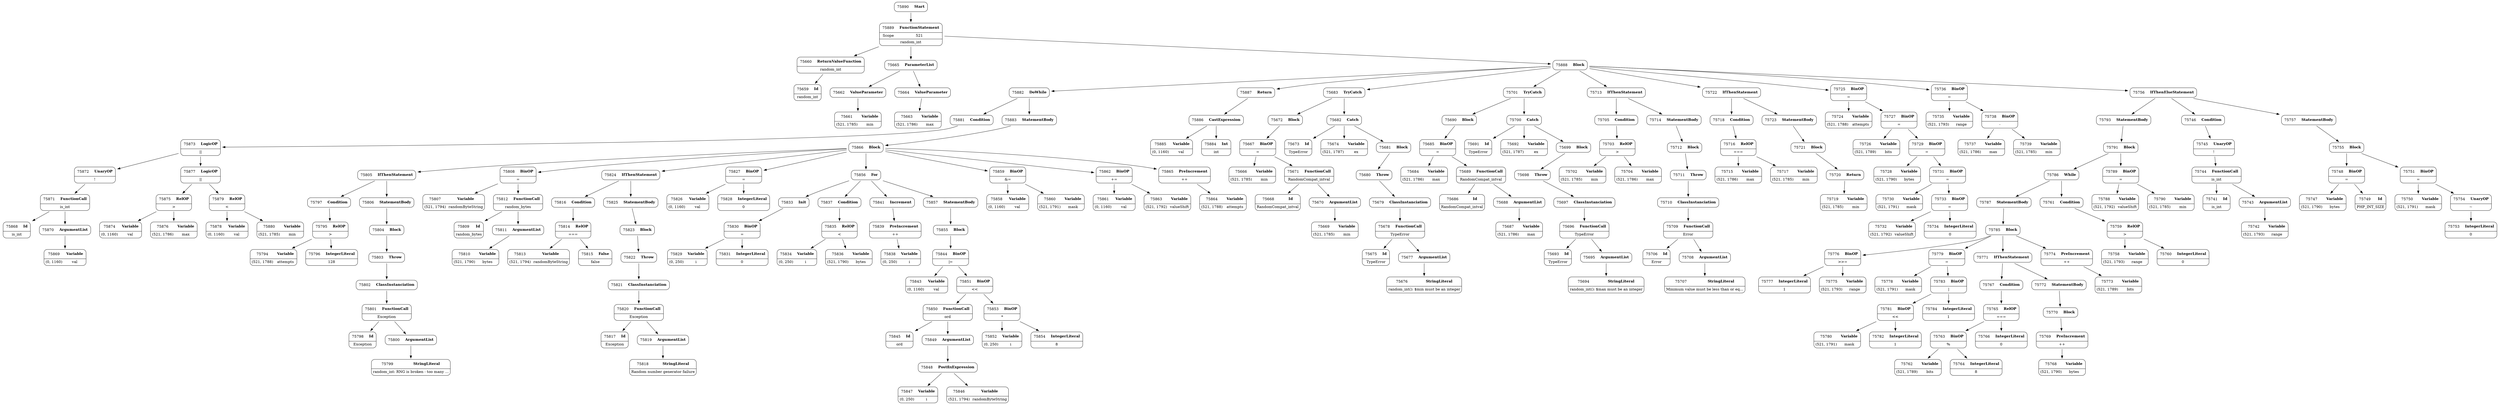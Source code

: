 digraph ast {
node [shape=none];
75777 [label=<<TABLE border='1' cellspacing='0' cellpadding='10' style='rounded' ><TR><TD border='0'>75777</TD><TD border='0'><B>IntegerLiteral</B></TD></TR><HR/><TR><TD border='0' cellpadding='5' colspan='2'>1</TD></TR></TABLE>>];
75776 [label=<<TABLE border='1' cellspacing='0' cellpadding='10' style='rounded' ><TR><TD border='0'>75776</TD><TD border='0'><B>BinOP</B></TD></TR><HR/><TR><TD border='0' cellpadding='5' colspan='2'>&gt;&gt;=</TD></TR></TABLE>>];
75776 -> 75775 [weight=2];
75776 -> 75777 [weight=2];
75779 [label=<<TABLE border='1' cellspacing='0' cellpadding='10' style='rounded' ><TR><TD border='0'>75779</TD><TD border='0'><B>BinOP</B></TD></TR><HR/><TR><TD border='0' cellpadding='5' colspan='2'>=</TD></TR></TABLE>>];
75779 -> 75778 [weight=2];
75779 -> 75783 [weight=2];
75778 [label=<<TABLE border='1' cellspacing='0' cellpadding='10' style='rounded' ><TR><TD border='0'>75778</TD><TD border='0'><B>Variable</B></TD></TR><HR/><TR><TD border='0' cellpadding='5'>(521, 1791)</TD><TD border='0' cellpadding='5'>mask</TD></TR></TABLE>>];
75781 [label=<<TABLE border='1' cellspacing='0' cellpadding='10' style='rounded' ><TR><TD border='0'>75781</TD><TD border='0'><B>BinOP</B></TD></TR><HR/><TR><TD border='0' cellpadding='5' colspan='2'>&lt;&lt;</TD></TR></TABLE>>];
75781 -> 75780 [weight=2];
75781 -> 75782 [weight=2];
75780 [label=<<TABLE border='1' cellspacing='0' cellpadding='10' style='rounded' ><TR><TD border='0'>75780</TD><TD border='0'><B>Variable</B></TD></TR><HR/><TR><TD border='0' cellpadding='5'>(521, 1791)</TD><TD border='0' cellpadding='5'>mask</TD></TR></TABLE>>];
75783 [label=<<TABLE border='1' cellspacing='0' cellpadding='10' style='rounded' ><TR><TD border='0'>75783</TD><TD border='0'><B>BinOP</B></TD></TR><HR/><TR><TD border='0' cellpadding='5' colspan='2'>|</TD></TR></TABLE>>];
75783 -> 75781 [weight=2];
75783 -> 75784 [weight=2];
75782 [label=<<TABLE border='1' cellspacing='0' cellpadding='10' style='rounded' ><TR><TD border='0'>75782</TD><TD border='0'><B>IntegerLiteral</B></TD></TR><HR/><TR><TD border='0' cellpadding='5' colspan='2'>1</TD></TR></TABLE>>];
75785 [label=<<TABLE border='1' cellspacing='0' cellpadding='10' style='rounded' ><TR><TD border='0'>75785</TD><TD border='0'><B>Block</B></TD></TR></TABLE>>];
75785 -> 75771 [weight=2];
75785 -> 75774 [weight=2];
75785 -> 75776 [weight=2];
75785 -> 75779 [weight=2];
75784 [label=<<TABLE border='1' cellspacing='0' cellpadding='10' style='rounded' ><TR><TD border='0'>75784</TD><TD border='0'><B>IntegerLiteral</B></TD></TR><HR/><TR><TD border='0' cellpadding='5' colspan='2'>1</TD></TR></TABLE>>];
75787 [label=<<TABLE border='1' cellspacing='0' cellpadding='10' style='rounded' ><TR><TD border='0'>75787</TD><TD border='0'><B>StatementBody</B></TD></TR></TABLE>>];
75787 -> 75785 [weight=2];
75786 [label=<<TABLE border='1' cellspacing='0' cellpadding='10' style='rounded' ><TR><TD border='0'>75786</TD><TD border='0'><B>While</B></TD></TR></TABLE>>];
75786 -> 75761 [weight=2];
75786 -> 75787 [weight=2];
75789 [label=<<TABLE border='1' cellspacing='0' cellpadding='10' style='rounded' ><TR><TD border='0'>75789</TD><TD border='0'><B>BinOP</B></TD></TR><HR/><TR><TD border='0' cellpadding='5' colspan='2'>=</TD></TR></TABLE>>];
75789 -> 75788 [weight=2];
75789 -> 75790 [weight=2];
75788 [label=<<TABLE border='1' cellspacing='0' cellpadding='10' style='rounded' ><TR><TD border='0'>75788</TD><TD border='0'><B>Variable</B></TD></TR><HR/><TR><TD border='0' cellpadding='5'>(521, 1792)</TD><TD border='0' cellpadding='5'>valueShift</TD></TR></TABLE>>];
75791 [label=<<TABLE border='1' cellspacing='0' cellpadding='10' style='rounded' ><TR><TD border='0'>75791</TD><TD border='0'><B>Block</B></TD></TR></TABLE>>];
75791 -> 75786 [weight=2];
75791 -> 75789 [weight=2];
75790 [label=<<TABLE border='1' cellspacing='0' cellpadding='10' style='rounded' ><TR><TD border='0'>75790</TD><TD border='0'><B>Variable</B></TD></TR><HR/><TR><TD border='0' cellpadding='5'>(521, 1785)</TD><TD border='0' cellpadding='5'>min</TD></TR></TABLE>>];
75793 [label=<<TABLE border='1' cellspacing='0' cellpadding='10' style='rounded' ><TR><TD border='0'>75793</TD><TD border='0'><B>StatementBody</B></TD></TR></TABLE>>];
75793 -> 75791 [weight=2];
75795 [label=<<TABLE border='1' cellspacing='0' cellpadding='10' style='rounded' ><TR><TD border='0'>75795</TD><TD border='0'><B>RelOP</B></TD></TR><HR/><TR><TD border='0' cellpadding='5' colspan='2'>&gt;</TD></TR></TABLE>>];
75795 -> 75794 [weight=2];
75795 -> 75796 [weight=2];
75794 [label=<<TABLE border='1' cellspacing='0' cellpadding='10' style='rounded' ><TR><TD border='0'>75794</TD><TD border='0'><B>Variable</B></TD></TR><HR/><TR><TD border='0' cellpadding='5'>(521, 1788)</TD><TD border='0' cellpadding='5'>attempts</TD></TR></TABLE>>];
75797 [label=<<TABLE border='1' cellspacing='0' cellpadding='10' style='rounded' ><TR><TD border='0'>75797</TD><TD border='0'><B>Condition</B></TD></TR></TABLE>>];
75797 -> 75795 [weight=2];
75796 [label=<<TABLE border='1' cellspacing='0' cellpadding='10' style='rounded' ><TR><TD border='0'>75796</TD><TD border='0'><B>IntegerLiteral</B></TD></TR><HR/><TR><TD border='0' cellpadding='5' colspan='2'>128</TD></TR></TABLE>>];
75799 [label=<<TABLE border='1' cellspacing='0' cellpadding='10' style='rounded' ><TR><TD border='0'>75799</TD><TD border='0'><B>StringLiteral</B></TD></TR><HR/><TR><TD border='0' cellpadding='5' colspan='2'>random_int: RNG is broken - too many ...</TD></TR></TABLE>>];
75798 [label=<<TABLE border='1' cellspacing='0' cellpadding='10' style='rounded' ><TR><TD border='0'>75798</TD><TD border='0'><B>Id</B></TD></TR><HR/><TR><TD border='0' cellpadding='5' colspan='2'>Exception</TD></TR></TABLE>>];
75801 [label=<<TABLE border='1' cellspacing='0' cellpadding='10' style='rounded' ><TR><TD border='0'>75801</TD><TD border='0'><B>FunctionCall</B></TD></TR><HR/><TR><TD border='0' cellpadding='5' colspan='2'>Exception</TD></TR></TABLE>>];
75801 -> 75798 [weight=2];
75801 -> 75800 [weight=2];
75800 [label=<<TABLE border='1' cellspacing='0' cellpadding='10' style='rounded' ><TR><TD border='0'>75800</TD><TD border='0'><B>ArgumentList</B></TD></TR></TABLE>>];
75800 -> 75799 [weight=2];
75803 [label=<<TABLE border='1' cellspacing='0' cellpadding='10' style='rounded' ><TR><TD border='0'>75803</TD><TD border='0'><B>Throw</B></TD></TR></TABLE>>];
75803 -> 75802 [weight=2];
75802 [label=<<TABLE border='1' cellspacing='0' cellpadding='10' style='rounded' ><TR><TD border='0'>75802</TD><TD border='0'><B>ClassInstanciation</B></TD></TR></TABLE>>];
75802 -> 75801 [weight=2];
75805 [label=<<TABLE border='1' cellspacing='0' cellpadding='10' style='rounded' ><TR><TD border='0'>75805</TD><TD border='0'><B>IfThenStatement</B></TD></TR></TABLE>>];
75805 -> 75797 [weight=2];
75805 -> 75806 [weight=2];
75804 [label=<<TABLE border='1' cellspacing='0' cellpadding='10' style='rounded' ><TR><TD border='0'>75804</TD><TD border='0'><B>Block</B></TD></TR></TABLE>>];
75804 -> 75803 [weight=2];
75807 [label=<<TABLE border='1' cellspacing='0' cellpadding='10' style='rounded' ><TR><TD border='0'>75807</TD><TD border='0'><B>Variable</B></TD></TR><HR/><TR><TD border='0' cellpadding='5'>(521, 1794)</TD><TD border='0' cellpadding='5'>randomByteString</TD></TR></TABLE>>];
75806 [label=<<TABLE border='1' cellspacing='0' cellpadding='10' style='rounded' ><TR><TD border='0'>75806</TD><TD border='0'><B>StatementBody</B></TD></TR></TABLE>>];
75806 -> 75804 [weight=2];
75809 [label=<<TABLE border='1' cellspacing='0' cellpadding='10' style='rounded' ><TR><TD border='0'>75809</TD><TD border='0'><B>Id</B></TD></TR><HR/><TR><TD border='0' cellpadding='5' colspan='2'>random_bytes</TD></TR></TABLE>>];
75808 [label=<<TABLE border='1' cellspacing='0' cellpadding='10' style='rounded' ><TR><TD border='0'>75808</TD><TD border='0'><B>BinOP</B></TD></TR><HR/><TR><TD border='0' cellpadding='5' colspan='2'>=</TD></TR></TABLE>>];
75808 -> 75807 [weight=2];
75808 -> 75812 [weight=2];
75811 [label=<<TABLE border='1' cellspacing='0' cellpadding='10' style='rounded' ><TR><TD border='0'>75811</TD><TD border='0'><B>ArgumentList</B></TD></TR></TABLE>>];
75811 -> 75810 [weight=2];
75810 [label=<<TABLE border='1' cellspacing='0' cellpadding='10' style='rounded' ><TR><TD border='0'>75810</TD><TD border='0'><B>Variable</B></TD></TR><HR/><TR><TD border='0' cellpadding='5'>(521, 1790)</TD><TD border='0' cellpadding='5'>bytes</TD></TR></TABLE>>];
75813 [label=<<TABLE border='1' cellspacing='0' cellpadding='10' style='rounded' ><TR><TD border='0'>75813</TD><TD border='0'><B>Variable</B></TD></TR><HR/><TR><TD border='0' cellpadding='5'>(521, 1794)</TD><TD border='0' cellpadding='5'>randomByteString</TD></TR></TABLE>>];
75812 [label=<<TABLE border='1' cellspacing='0' cellpadding='10' style='rounded' ><TR><TD border='0'>75812</TD><TD border='0'><B>FunctionCall</B></TD></TR><HR/><TR><TD border='0' cellpadding='5' colspan='2'>random_bytes</TD></TR></TABLE>>];
75812 -> 75809 [weight=2];
75812 -> 75811 [weight=2];
75815 [label=<<TABLE border='1' cellspacing='0' cellpadding='10' style='rounded' ><TR><TD border='0'>75815</TD><TD border='0'><B>False</B></TD></TR><HR/><TR><TD border='0' cellpadding='5' colspan='2'>false</TD></TR></TABLE>>];
75814 [label=<<TABLE border='1' cellspacing='0' cellpadding='10' style='rounded' ><TR><TD border='0'>75814</TD><TD border='0'><B>RelOP</B></TD></TR><HR/><TR><TD border='0' cellpadding='5' colspan='2'>===</TD></TR></TABLE>>];
75814 -> 75813 [weight=2];
75814 -> 75815 [weight=2];
75817 [label=<<TABLE border='1' cellspacing='0' cellpadding='10' style='rounded' ><TR><TD border='0'>75817</TD><TD border='0'><B>Id</B></TD></TR><HR/><TR><TD border='0' cellpadding='5' colspan='2'>Exception</TD></TR></TABLE>>];
75816 [label=<<TABLE border='1' cellspacing='0' cellpadding='10' style='rounded' ><TR><TD border='0'>75816</TD><TD border='0'><B>Condition</B></TD></TR></TABLE>>];
75816 -> 75814 [weight=2];
75819 [label=<<TABLE border='1' cellspacing='0' cellpadding='10' style='rounded' ><TR><TD border='0'>75819</TD><TD border='0'><B>ArgumentList</B></TD></TR></TABLE>>];
75819 -> 75818 [weight=2];
75818 [label=<<TABLE border='1' cellspacing='0' cellpadding='10' style='rounded' ><TR><TD border='0'>75818</TD><TD border='0'><B>StringLiteral</B></TD></TR><HR/><TR><TD border='0' cellpadding='5' colspan='2'>Random number generator failure</TD></TR></TABLE>>];
75821 [label=<<TABLE border='1' cellspacing='0' cellpadding='10' style='rounded' ><TR><TD border='0'>75821</TD><TD border='0'><B>ClassInstanciation</B></TD></TR></TABLE>>];
75821 -> 75820 [weight=2];
75820 [label=<<TABLE border='1' cellspacing='0' cellpadding='10' style='rounded' ><TR><TD border='0'>75820</TD><TD border='0'><B>FunctionCall</B></TD></TR><HR/><TR><TD border='0' cellpadding='5' colspan='2'>Exception</TD></TR></TABLE>>];
75820 -> 75817 [weight=2];
75820 -> 75819 [weight=2];
75823 [label=<<TABLE border='1' cellspacing='0' cellpadding='10' style='rounded' ><TR><TD border='0'>75823</TD><TD border='0'><B>Block</B></TD></TR></TABLE>>];
75823 -> 75822 [weight=2];
75822 [label=<<TABLE border='1' cellspacing='0' cellpadding='10' style='rounded' ><TR><TD border='0'>75822</TD><TD border='0'><B>Throw</B></TD></TR></TABLE>>];
75822 -> 75821 [weight=2];
75825 [label=<<TABLE border='1' cellspacing='0' cellpadding='10' style='rounded' ><TR><TD border='0'>75825</TD><TD border='0'><B>StatementBody</B></TD></TR></TABLE>>];
75825 -> 75823 [weight=2];
75824 [label=<<TABLE border='1' cellspacing='0' cellpadding='10' style='rounded' ><TR><TD border='0'>75824</TD><TD border='0'><B>IfThenStatement</B></TD></TR></TABLE>>];
75824 -> 75816 [weight=2];
75824 -> 75825 [weight=2];
75827 [label=<<TABLE border='1' cellspacing='0' cellpadding='10' style='rounded' ><TR><TD border='0'>75827</TD><TD border='0'><B>BinOP</B></TD></TR><HR/><TR><TD border='0' cellpadding='5' colspan='2'>=</TD></TR></TABLE>>];
75827 -> 75826 [weight=2];
75827 -> 75828 [weight=2];
75826 [label=<<TABLE border='1' cellspacing='0' cellpadding='10' style='rounded' ><TR><TD border='0'>75826</TD><TD border='0'><B>Variable</B></TD></TR><HR/><TR><TD border='0' cellpadding='5'>(0, 1160)</TD><TD border='0' cellpadding='5'>val</TD></TR></TABLE>>];
75829 [label=<<TABLE border='1' cellspacing='0' cellpadding='10' style='rounded' ><TR><TD border='0'>75829</TD><TD border='0'><B>Variable</B></TD></TR><HR/><TR><TD border='0' cellpadding='5'>(0, 250)</TD><TD border='0' cellpadding='5'>i</TD></TR></TABLE>>];
75828 [label=<<TABLE border='1' cellspacing='0' cellpadding='10' style='rounded' ><TR><TD border='0'>75828</TD><TD border='0'><B>IntegerLiteral</B></TD></TR><HR/><TR><TD border='0' cellpadding='5' colspan='2'>0</TD></TR></TABLE>>];
75831 [label=<<TABLE border='1' cellspacing='0' cellpadding='10' style='rounded' ><TR><TD border='0'>75831</TD><TD border='0'><B>IntegerLiteral</B></TD></TR><HR/><TR><TD border='0' cellpadding='5' colspan='2'>0</TD></TR></TABLE>>];
75830 [label=<<TABLE border='1' cellspacing='0' cellpadding='10' style='rounded' ><TR><TD border='0'>75830</TD><TD border='0'><B>BinOP</B></TD></TR><HR/><TR><TD border='0' cellpadding='5' colspan='2'>=</TD></TR></TABLE>>];
75830 -> 75829 [weight=2];
75830 -> 75831 [weight=2];
75833 [label=<<TABLE border='1' cellspacing='0' cellpadding='10' style='rounded' ><TR><TD border='0'>75833</TD><TD border='0'><B>Init</B></TD></TR></TABLE>>];
75833 -> 75830 [weight=2];
75835 [label=<<TABLE border='1' cellspacing='0' cellpadding='10' style='rounded' ><TR><TD border='0'>75835</TD><TD border='0'><B>RelOP</B></TD></TR><HR/><TR><TD border='0' cellpadding='5' colspan='2'>&lt;</TD></TR></TABLE>>];
75835 -> 75834 [weight=2];
75835 -> 75836 [weight=2];
75834 [label=<<TABLE border='1' cellspacing='0' cellpadding='10' style='rounded' ><TR><TD border='0'>75834</TD><TD border='0'><B>Variable</B></TD></TR><HR/><TR><TD border='0' cellpadding='5'>(0, 250)</TD><TD border='0' cellpadding='5'>i</TD></TR></TABLE>>];
75837 [label=<<TABLE border='1' cellspacing='0' cellpadding='10' style='rounded' ><TR><TD border='0'>75837</TD><TD border='0'><B>Condition</B></TD></TR></TABLE>>];
75837 -> 75835 [weight=2];
75836 [label=<<TABLE border='1' cellspacing='0' cellpadding='10' style='rounded' ><TR><TD border='0'>75836</TD><TD border='0'><B>Variable</B></TD></TR><HR/><TR><TD border='0' cellpadding='5'>(521, 1790)</TD><TD border='0' cellpadding='5'>bytes</TD></TR></TABLE>>];
75839 [label=<<TABLE border='1' cellspacing='0' cellpadding='10' style='rounded' ><TR><TD border='0'>75839</TD><TD border='0'><B>PreIncrement</B></TD></TR><HR/><TR><TD border='0' cellpadding='5' colspan='2'>++</TD></TR></TABLE>>];
75839 -> 75838 [weight=2];
75838 [label=<<TABLE border='1' cellspacing='0' cellpadding='10' style='rounded' ><TR><TD border='0'>75838</TD><TD border='0'><B>Variable</B></TD></TR><HR/><TR><TD border='0' cellpadding='5'>(0, 250)</TD><TD border='0' cellpadding='5'>i</TD></TR></TABLE>>];
75841 [label=<<TABLE border='1' cellspacing='0' cellpadding='10' style='rounded' ><TR><TD border='0'>75841</TD><TD border='0'><B>Increment</B></TD></TR></TABLE>>];
75841 -> 75839 [weight=2];
75843 [label=<<TABLE border='1' cellspacing='0' cellpadding='10' style='rounded' ><TR><TD border='0'>75843</TD><TD border='0'><B>Variable</B></TD></TR><HR/><TR><TD border='0' cellpadding='5'>(0, 1160)</TD><TD border='0' cellpadding='5'>val</TD></TR></TABLE>>];
75845 [label=<<TABLE border='1' cellspacing='0' cellpadding='10' style='rounded' ><TR><TD border='0'>75845</TD><TD border='0'><B>Id</B></TD></TR><HR/><TR><TD border='0' cellpadding='5' colspan='2'>ord</TD></TR></TABLE>>];
75844 [label=<<TABLE border='1' cellspacing='0' cellpadding='10' style='rounded' ><TR><TD border='0'>75844</TD><TD border='0'><B>BinOP</B></TD></TR><HR/><TR><TD border='0' cellpadding='5' colspan='2'>|=</TD></TR></TABLE>>];
75844 -> 75843 [weight=2];
75844 -> 75851 [weight=2];
75847 [label=<<TABLE border='1' cellspacing='0' cellpadding='10' style='rounded' ><TR><TD border='0'>75847</TD><TD border='0'><B>Variable</B></TD></TR><HR/><TR><TD border='0' cellpadding='5'>(0, 250)</TD><TD border='0' cellpadding='5'>i</TD></TR></TABLE>>];
75846 [label=<<TABLE border='1' cellspacing='0' cellpadding='10' style='rounded' ><TR><TD border='0'>75846</TD><TD border='0'><B>Variable</B></TD></TR><HR/><TR><TD border='0' cellpadding='5'>(521, 1794)</TD><TD border='0' cellpadding='5'>randomByteString</TD></TR></TABLE>>];
75849 [label=<<TABLE border='1' cellspacing='0' cellpadding='10' style='rounded' ><TR><TD border='0'>75849</TD><TD border='0'><B>ArgumentList</B></TD></TR></TABLE>>];
75849 -> 75848 [weight=2];
75848 [label=<<TABLE border='1' cellspacing='0' cellpadding='10' style='rounded' ><TR><TD border='0'>75848</TD><TD border='0'><B>PostfixExpression</B></TD></TR></TABLE>>];
75848 -> 75846 [weight=2];
75848 -> 75847 [weight=2];
75851 [label=<<TABLE border='1' cellspacing='0' cellpadding='10' style='rounded' ><TR><TD border='0'>75851</TD><TD border='0'><B>BinOP</B></TD></TR><HR/><TR><TD border='0' cellpadding='5' colspan='2'>&lt;&lt;</TD></TR></TABLE>>];
75851 -> 75850 [weight=2];
75851 -> 75853 [weight=2];
75850 [label=<<TABLE border='1' cellspacing='0' cellpadding='10' style='rounded' ><TR><TD border='0'>75850</TD><TD border='0'><B>FunctionCall</B></TD></TR><HR/><TR><TD border='0' cellpadding='5' colspan='2'>ord</TD></TR></TABLE>>];
75850 -> 75845 [weight=2];
75850 -> 75849 [weight=2];
75853 [label=<<TABLE border='1' cellspacing='0' cellpadding='10' style='rounded' ><TR><TD border='0'>75853</TD><TD border='0'><B>BinOP</B></TD></TR><HR/><TR><TD border='0' cellpadding='5' colspan='2'>*</TD></TR></TABLE>>];
75853 -> 75852 [weight=2];
75853 -> 75854 [weight=2];
75852 [label=<<TABLE border='1' cellspacing='0' cellpadding='10' style='rounded' ><TR><TD border='0'>75852</TD><TD border='0'><B>Variable</B></TD></TR><HR/><TR><TD border='0' cellpadding='5'>(0, 250)</TD><TD border='0' cellpadding='5'>i</TD></TR></TABLE>>];
75855 [label=<<TABLE border='1' cellspacing='0' cellpadding='10' style='rounded' ><TR><TD border='0'>75855</TD><TD border='0'><B>Block</B></TD></TR></TABLE>>];
75855 -> 75844 [weight=2];
75854 [label=<<TABLE border='1' cellspacing='0' cellpadding='10' style='rounded' ><TR><TD border='0'>75854</TD><TD border='0'><B>IntegerLiteral</B></TD></TR><HR/><TR><TD border='0' cellpadding='5' colspan='2'>8</TD></TR></TABLE>>];
75857 [label=<<TABLE border='1' cellspacing='0' cellpadding='10' style='rounded' ><TR><TD border='0'>75857</TD><TD border='0'><B>StatementBody</B></TD></TR></TABLE>>];
75857 -> 75855 [weight=2];
75856 [label=<<TABLE border='1' cellspacing='0' cellpadding='10' style='rounded' ><TR><TD border='0'>75856</TD><TD border='0'><B>For</B></TD></TR></TABLE>>];
75856 -> 75833 [weight=2];
75856 -> 75837 [weight=2];
75856 -> 75841 [weight=2];
75856 -> 75857 [weight=2];
75859 [label=<<TABLE border='1' cellspacing='0' cellpadding='10' style='rounded' ><TR><TD border='0'>75859</TD><TD border='0'><B>BinOP</B></TD></TR><HR/><TR><TD border='0' cellpadding='5' colspan='2'>&amp;=</TD></TR></TABLE>>];
75859 -> 75858 [weight=2];
75859 -> 75860 [weight=2];
75858 [label=<<TABLE border='1' cellspacing='0' cellpadding='10' style='rounded' ><TR><TD border='0'>75858</TD><TD border='0'><B>Variable</B></TD></TR><HR/><TR><TD border='0' cellpadding='5'>(0, 1160)</TD><TD border='0' cellpadding='5'>val</TD></TR></TABLE>>];
75861 [label=<<TABLE border='1' cellspacing='0' cellpadding='10' style='rounded' ><TR><TD border='0'>75861</TD><TD border='0'><B>Variable</B></TD></TR><HR/><TR><TD border='0' cellpadding='5'>(0, 1160)</TD><TD border='0' cellpadding='5'>val</TD></TR></TABLE>>];
75860 [label=<<TABLE border='1' cellspacing='0' cellpadding='10' style='rounded' ><TR><TD border='0'>75860</TD><TD border='0'><B>Variable</B></TD></TR><HR/><TR><TD border='0' cellpadding='5'>(521, 1791)</TD><TD border='0' cellpadding='5'>mask</TD></TR></TABLE>>];
75863 [label=<<TABLE border='1' cellspacing='0' cellpadding='10' style='rounded' ><TR><TD border='0'>75863</TD><TD border='0'><B>Variable</B></TD></TR><HR/><TR><TD border='0' cellpadding='5'>(521, 1792)</TD><TD border='0' cellpadding='5'>valueShift</TD></TR></TABLE>>];
75862 [label=<<TABLE border='1' cellspacing='0' cellpadding='10' style='rounded' ><TR><TD border='0'>75862</TD><TD border='0'><B>BinOP</B></TD></TR><HR/><TR><TD border='0' cellpadding='5' colspan='2'>+=</TD></TR></TABLE>>];
75862 -> 75861 [weight=2];
75862 -> 75863 [weight=2];
75865 [label=<<TABLE border='1' cellspacing='0' cellpadding='10' style='rounded' ><TR><TD border='0'>75865</TD><TD border='0'><B>PreIncrement</B></TD></TR><HR/><TR><TD border='0' cellpadding='5' colspan='2'>++</TD></TR></TABLE>>];
75865 -> 75864 [weight=2];
75864 [label=<<TABLE border='1' cellspacing='0' cellpadding='10' style='rounded' ><TR><TD border='0'>75864</TD><TD border='0'><B>Variable</B></TD></TR><HR/><TR><TD border='0' cellpadding='5'>(521, 1788)</TD><TD border='0' cellpadding='5'>attempts</TD></TR></TABLE>>];
75866 [label=<<TABLE border='1' cellspacing='0' cellpadding='10' style='rounded' ><TR><TD border='0'>75866</TD><TD border='0'><B>Block</B></TD></TR></TABLE>>];
75866 -> 75805 [weight=2];
75866 -> 75808 [weight=2];
75866 -> 75824 [weight=2];
75866 -> 75827 [weight=2];
75866 -> 75856 [weight=2];
75866 -> 75859 [weight=2];
75866 -> 75862 [weight=2];
75866 -> 75865 [weight=2];
75869 [label=<<TABLE border='1' cellspacing='0' cellpadding='10' style='rounded' ><TR><TD border='0'>75869</TD><TD border='0'><B>Variable</B></TD></TR><HR/><TR><TD border='0' cellpadding='5'>(0, 1160)</TD><TD border='0' cellpadding='5'>val</TD></TR></TABLE>>];
75868 [label=<<TABLE border='1' cellspacing='0' cellpadding='10' style='rounded' ><TR><TD border='0'>75868</TD><TD border='0'><B>Id</B></TD></TR><HR/><TR><TD border='0' cellpadding='5' colspan='2'>is_int</TD></TR></TABLE>>];
75871 [label=<<TABLE border='1' cellspacing='0' cellpadding='10' style='rounded' ><TR><TD border='0'>75871</TD><TD border='0'><B>FunctionCall</B></TD></TR><HR/><TR><TD border='0' cellpadding='5' colspan='2'>is_int</TD></TR></TABLE>>];
75871 -> 75868 [weight=2];
75871 -> 75870 [weight=2];
75870 [label=<<TABLE border='1' cellspacing='0' cellpadding='10' style='rounded' ><TR><TD border='0'>75870</TD><TD border='0'><B>ArgumentList</B></TD></TR></TABLE>>];
75870 -> 75869 [weight=2];
75873 [label=<<TABLE border='1' cellspacing='0' cellpadding='10' style='rounded' ><TR><TD border='0'>75873</TD><TD border='0'><B>LogicOP</B></TD></TR><HR/><TR><TD border='0' cellpadding='5' colspan='2'>||</TD></TR></TABLE>>];
75873 -> 75872 [weight=2];
75873 -> 75877 [weight=2];
75872 [label=<<TABLE border='1' cellspacing='0' cellpadding='10' style='rounded' ><TR><TD border='0'>75872</TD><TD border='0'><B>UnaryOP</B></TD></TR><HR/><TR><TD border='0' cellpadding='5' colspan='2'>!</TD></TR></TABLE>>];
75872 -> 75871 [weight=2];
75875 [label=<<TABLE border='1' cellspacing='0' cellpadding='10' style='rounded' ><TR><TD border='0'>75875</TD><TD border='0'><B>RelOP</B></TD></TR><HR/><TR><TD border='0' cellpadding='5' colspan='2'>&gt;</TD></TR></TABLE>>];
75875 -> 75874 [weight=2];
75875 -> 75876 [weight=2];
75874 [label=<<TABLE border='1' cellspacing='0' cellpadding='10' style='rounded' ><TR><TD border='0'>75874</TD><TD border='0'><B>Variable</B></TD></TR><HR/><TR><TD border='0' cellpadding='5'>(0, 1160)</TD><TD border='0' cellpadding='5'>val</TD></TR></TABLE>>];
75877 [label=<<TABLE border='1' cellspacing='0' cellpadding='10' style='rounded' ><TR><TD border='0'>75877</TD><TD border='0'><B>LogicOP</B></TD></TR><HR/><TR><TD border='0' cellpadding='5' colspan='2'>||</TD></TR></TABLE>>];
75877 -> 75875 [weight=2];
75877 -> 75879 [weight=2];
75876 [label=<<TABLE border='1' cellspacing='0' cellpadding='10' style='rounded' ><TR><TD border='0'>75876</TD><TD border='0'><B>Variable</B></TD></TR><HR/><TR><TD border='0' cellpadding='5'>(521, 1786)</TD><TD border='0' cellpadding='5'>max</TD></TR></TABLE>>];
75879 [label=<<TABLE border='1' cellspacing='0' cellpadding='10' style='rounded' ><TR><TD border='0'>75879</TD><TD border='0'><B>RelOP</B></TD></TR><HR/><TR><TD border='0' cellpadding='5' colspan='2'>&lt;</TD></TR></TABLE>>];
75879 -> 75878 [weight=2];
75879 -> 75880 [weight=2];
75878 [label=<<TABLE border='1' cellspacing='0' cellpadding='10' style='rounded' ><TR><TD border='0'>75878</TD><TD border='0'><B>Variable</B></TD></TR><HR/><TR><TD border='0' cellpadding='5'>(0, 1160)</TD><TD border='0' cellpadding='5'>val</TD></TR></TABLE>>];
75881 [label=<<TABLE border='1' cellspacing='0' cellpadding='10' style='rounded' ><TR><TD border='0'>75881</TD><TD border='0'><B>Condition</B></TD></TR></TABLE>>];
75881 -> 75873 [weight=2];
75880 [label=<<TABLE border='1' cellspacing='0' cellpadding='10' style='rounded' ><TR><TD border='0'>75880</TD><TD border='0'><B>Variable</B></TD></TR><HR/><TR><TD border='0' cellpadding='5'>(521, 1785)</TD><TD border='0' cellpadding='5'>min</TD></TR></TABLE>>];
75883 [label=<<TABLE border='1' cellspacing='0' cellpadding='10' style='rounded' ><TR><TD border='0'>75883</TD><TD border='0'><B>StatementBody</B></TD></TR></TABLE>>];
75883 -> 75866 [weight=2];
75882 [label=<<TABLE border='1' cellspacing='0' cellpadding='10' style='rounded' ><TR><TD border='0'>75882</TD><TD border='0'><B>DoWhile</B></TD></TR></TABLE>>];
75882 -> 75881 [weight=2];
75882 -> 75883 [weight=2];
75885 [label=<<TABLE border='1' cellspacing='0' cellpadding='10' style='rounded' ><TR><TD border='0'>75885</TD><TD border='0'><B>Variable</B></TD></TR><HR/><TR><TD border='0' cellpadding='5'>(0, 1160)</TD><TD border='0' cellpadding='5'>val</TD></TR></TABLE>>];
75884 [label=<<TABLE border='1' cellspacing='0' cellpadding='10' style='rounded' ><TR><TD border='0'>75884</TD><TD border='0'><B>Int</B></TD></TR><HR/><TR><TD border='0' cellpadding='5' colspan='2'>int</TD></TR></TABLE>>];
75887 [label=<<TABLE border='1' cellspacing='0' cellpadding='10' style='rounded' ><TR><TD border='0'>75887</TD><TD border='0'><B>Return</B></TD></TR></TABLE>>];
75887 -> 75886 [weight=2];
75886 [label=<<TABLE border='1' cellspacing='0' cellpadding='10' style='rounded' ><TR><TD border='0'>75886</TD><TD border='0'><B>CastExpression</B></TD></TR></TABLE>>];
75886 -> 75884 [weight=2];
75886 -> 75885 [weight=2];
75889 [label=<<TABLE border='1' cellspacing='0' cellpadding='10' style='rounded' ><TR><TD border='0'>75889</TD><TD border='0'><B>FunctionStatement</B></TD></TR><HR/><TR><TD border='0' cellpadding='5'>Scope</TD><TD border='0' cellpadding='5'>521</TD></TR><HR/><TR><TD border='0' cellpadding='5' colspan='2'>random_int</TD></TR></TABLE>>];
75889 -> 75660 [weight=2];
75889 -> 75665 [weight=2];
75889 -> 75888 [weight=2];
75888 [label=<<TABLE border='1' cellspacing='0' cellpadding='10' style='rounded' ><TR><TD border='0'>75888</TD><TD border='0'><B>Block</B></TD></TR></TABLE>>];
75888 -> 75683 [weight=2];
75888 -> 75701 [weight=2];
75888 -> 75713 [weight=2];
75888 -> 75722 [weight=2];
75888 -> 75725 [weight=2];
75888 -> 75736 [weight=2];
75888 -> 75756 [weight=2];
75888 -> 75882 [weight=2];
75888 -> 75887 [weight=2];
75890 [label=<<TABLE border='1' cellspacing='0' cellpadding='10' style='rounded' ><TR><TD border='0'>75890</TD><TD border='0'><B>Start</B></TD></TR></TABLE>>];
75890 -> 75889 [weight=2];
75659 [label=<<TABLE border='1' cellspacing='0' cellpadding='10' style='rounded' ><TR><TD border='0'>75659</TD><TD border='0'><B>Id</B></TD></TR><HR/><TR><TD border='0' cellpadding='5' colspan='2'>random_int</TD></TR></TABLE>>];
75661 [label=<<TABLE border='1' cellspacing='0' cellpadding='10' style='rounded' ><TR><TD border='0'>75661</TD><TD border='0'><B>Variable</B></TD></TR><HR/><TR><TD border='0' cellpadding='5'>(521, 1785)</TD><TD border='0' cellpadding='5'>min</TD></TR></TABLE>>];
75660 [label=<<TABLE border='1' cellspacing='0' cellpadding='10' style='rounded' ><TR><TD border='0'>75660</TD><TD border='0'><B>ReturnValueFunction</B></TD></TR><HR/><TR><TD border='0' cellpadding='5' colspan='2'>random_int</TD></TR></TABLE>>];
75660 -> 75659 [weight=2];
75663 [label=<<TABLE border='1' cellspacing='0' cellpadding='10' style='rounded' ><TR><TD border='0'>75663</TD><TD border='0'><B>Variable</B></TD></TR><HR/><TR><TD border='0' cellpadding='5'>(521, 1786)</TD><TD border='0' cellpadding='5'>max</TD></TR></TABLE>>];
75662 [label=<<TABLE border='1' cellspacing='0' cellpadding='10' style='rounded' ><TR><TD border='0'>75662</TD><TD border='0'><B>ValueParameter</B></TD></TR></TABLE>>];
75662 -> 75661 [weight=2];
75665 [label=<<TABLE border='1' cellspacing='0' cellpadding='10' style='rounded' ><TR><TD border='0'>75665</TD><TD border='0'><B>ParameterList</B></TD></TR></TABLE>>];
75665 -> 75662 [weight=2];
75665 -> 75664 [weight=2];
75664 [label=<<TABLE border='1' cellspacing='0' cellpadding='10' style='rounded' ><TR><TD border='0'>75664</TD><TD border='0'><B>ValueParameter</B></TD></TR></TABLE>>];
75664 -> 75663 [weight=2];
75667 [label=<<TABLE border='1' cellspacing='0' cellpadding='10' style='rounded' ><TR><TD border='0'>75667</TD><TD border='0'><B>BinOP</B></TD></TR><HR/><TR><TD border='0' cellpadding='5' colspan='2'>=</TD></TR></TABLE>>];
75667 -> 75666 [weight=2];
75667 -> 75671 [weight=2];
75666 [label=<<TABLE border='1' cellspacing='0' cellpadding='10' style='rounded' ><TR><TD border='0'>75666</TD><TD border='0'><B>Variable</B></TD></TR><HR/><TR><TD border='0' cellpadding='5'>(521, 1785)</TD><TD border='0' cellpadding='5'>min</TD></TR></TABLE>>];
75669 [label=<<TABLE border='1' cellspacing='0' cellpadding='10' style='rounded' ><TR><TD border='0'>75669</TD><TD border='0'><B>Variable</B></TD></TR><HR/><TR><TD border='0' cellpadding='5'>(521, 1785)</TD><TD border='0' cellpadding='5'>min</TD></TR></TABLE>>];
75668 [label=<<TABLE border='1' cellspacing='0' cellpadding='10' style='rounded' ><TR><TD border='0'>75668</TD><TD border='0'><B>Id</B></TD></TR><HR/><TR><TD border='0' cellpadding='5' colspan='2'>RandomCompat_intval</TD></TR></TABLE>>];
75671 [label=<<TABLE border='1' cellspacing='0' cellpadding='10' style='rounded' ><TR><TD border='0'>75671</TD><TD border='0'><B>FunctionCall</B></TD></TR><HR/><TR><TD border='0' cellpadding='5' colspan='2'>RandomCompat_intval</TD></TR></TABLE>>];
75671 -> 75668 [weight=2];
75671 -> 75670 [weight=2];
75670 [label=<<TABLE border='1' cellspacing='0' cellpadding='10' style='rounded' ><TR><TD border='0'>75670</TD><TD border='0'><B>ArgumentList</B></TD></TR></TABLE>>];
75670 -> 75669 [weight=2];
75673 [label=<<TABLE border='1' cellspacing='0' cellpadding='10' style='rounded' ><TR><TD border='0'>75673</TD><TD border='0'><B>Id</B></TD></TR><HR/><TR><TD border='0' cellpadding='5' colspan='2'>TypeError</TD></TR></TABLE>>];
75672 [label=<<TABLE border='1' cellspacing='0' cellpadding='10' style='rounded' ><TR><TD border='0'>75672</TD><TD border='0'><B>Block</B></TD></TR></TABLE>>];
75672 -> 75667 [weight=2];
75675 [label=<<TABLE border='1' cellspacing='0' cellpadding='10' style='rounded' ><TR><TD border='0'>75675</TD><TD border='0'><B>Id</B></TD></TR><HR/><TR><TD border='0' cellpadding='5' colspan='2'>TypeError</TD></TR></TABLE>>];
75674 [label=<<TABLE border='1' cellspacing='0' cellpadding='10' style='rounded' ><TR><TD border='0'>75674</TD><TD border='0'><B>Variable</B></TD></TR><HR/><TR><TD border='0' cellpadding='5'>(521, 1787)</TD><TD border='0' cellpadding='5'>ex</TD></TR></TABLE>>];
75677 [label=<<TABLE border='1' cellspacing='0' cellpadding='10' style='rounded' ><TR><TD border='0'>75677</TD><TD border='0'><B>ArgumentList</B></TD></TR></TABLE>>];
75677 -> 75676 [weight=2];
75676 [label=<<TABLE border='1' cellspacing='0' cellpadding='10' style='rounded' ><TR><TD border='0'>75676</TD><TD border='0'><B>StringLiteral</B></TD></TR><HR/><TR><TD border='0' cellpadding='5' colspan='2'>random_int(): $min must be an integer</TD></TR></TABLE>>];
75679 [label=<<TABLE border='1' cellspacing='0' cellpadding='10' style='rounded' ><TR><TD border='0'>75679</TD><TD border='0'><B>ClassInstanciation</B></TD></TR></TABLE>>];
75679 -> 75678 [weight=2];
75678 [label=<<TABLE border='1' cellspacing='0' cellpadding='10' style='rounded' ><TR><TD border='0'>75678</TD><TD border='0'><B>FunctionCall</B></TD></TR><HR/><TR><TD border='0' cellpadding='5' colspan='2'>TypeError</TD></TR></TABLE>>];
75678 -> 75675 [weight=2];
75678 -> 75677 [weight=2];
75681 [label=<<TABLE border='1' cellspacing='0' cellpadding='10' style='rounded' ><TR><TD border='0'>75681</TD><TD border='0'><B>Block</B></TD></TR></TABLE>>];
75681 -> 75680 [weight=2];
75680 [label=<<TABLE border='1' cellspacing='0' cellpadding='10' style='rounded' ><TR><TD border='0'>75680</TD><TD border='0'><B>Throw</B></TD></TR></TABLE>>];
75680 -> 75679 [weight=2];
75683 [label=<<TABLE border='1' cellspacing='0' cellpadding='10' style='rounded' ><TR><TD border='0'>75683</TD><TD border='0'><B>TryCatch</B></TD></TR></TABLE>>];
75683 -> 75672 [weight=2];
75683 -> 75682 [weight=2];
75682 [label=<<TABLE border='1' cellspacing='0' cellpadding='10' style='rounded' ><TR><TD border='0'>75682</TD><TD border='0'><B>Catch</B></TD></TR></TABLE>>];
75682 -> 75673 [weight=2];
75682 -> 75674 [weight=2];
75682 -> 75681 [weight=2];
75685 [label=<<TABLE border='1' cellspacing='0' cellpadding='10' style='rounded' ><TR><TD border='0'>75685</TD><TD border='0'><B>BinOP</B></TD></TR><HR/><TR><TD border='0' cellpadding='5' colspan='2'>=</TD></TR></TABLE>>];
75685 -> 75684 [weight=2];
75685 -> 75689 [weight=2];
75684 [label=<<TABLE border='1' cellspacing='0' cellpadding='10' style='rounded' ><TR><TD border='0'>75684</TD><TD border='0'><B>Variable</B></TD></TR><HR/><TR><TD border='0' cellpadding='5'>(521, 1786)</TD><TD border='0' cellpadding='5'>max</TD></TR></TABLE>>];
75687 [label=<<TABLE border='1' cellspacing='0' cellpadding='10' style='rounded' ><TR><TD border='0'>75687</TD><TD border='0'><B>Variable</B></TD></TR><HR/><TR><TD border='0' cellpadding='5'>(521, 1786)</TD><TD border='0' cellpadding='5'>max</TD></TR></TABLE>>];
75686 [label=<<TABLE border='1' cellspacing='0' cellpadding='10' style='rounded' ><TR><TD border='0'>75686</TD><TD border='0'><B>Id</B></TD></TR><HR/><TR><TD border='0' cellpadding='5' colspan='2'>RandomCompat_intval</TD></TR></TABLE>>];
75689 [label=<<TABLE border='1' cellspacing='0' cellpadding='10' style='rounded' ><TR><TD border='0'>75689</TD><TD border='0'><B>FunctionCall</B></TD></TR><HR/><TR><TD border='0' cellpadding='5' colspan='2'>RandomCompat_intval</TD></TR></TABLE>>];
75689 -> 75686 [weight=2];
75689 -> 75688 [weight=2];
75688 [label=<<TABLE border='1' cellspacing='0' cellpadding='10' style='rounded' ><TR><TD border='0'>75688</TD><TD border='0'><B>ArgumentList</B></TD></TR></TABLE>>];
75688 -> 75687 [weight=2];
75691 [label=<<TABLE border='1' cellspacing='0' cellpadding='10' style='rounded' ><TR><TD border='0'>75691</TD><TD border='0'><B>Id</B></TD></TR><HR/><TR><TD border='0' cellpadding='5' colspan='2'>TypeError</TD></TR></TABLE>>];
75690 [label=<<TABLE border='1' cellspacing='0' cellpadding='10' style='rounded' ><TR><TD border='0'>75690</TD><TD border='0'><B>Block</B></TD></TR></TABLE>>];
75690 -> 75685 [weight=2];
75693 [label=<<TABLE border='1' cellspacing='0' cellpadding='10' style='rounded' ><TR><TD border='0'>75693</TD><TD border='0'><B>Id</B></TD></TR><HR/><TR><TD border='0' cellpadding='5' colspan='2'>TypeError</TD></TR></TABLE>>];
75692 [label=<<TABLE border='1' cellspacing='0' cellpadding='10' style='rounded' ><TR><TD border='0'>75692</TD><TD border='0'><B>Variable</B></TD></TR><HR/><TR><TD border='0' cellpadding='5'>(521, 1787)</TD><TD border='0' cellpadding='5'>ex</TD></TR></TABLE>>];
75695 [label=<<TABLE border='1' cellspacing='0' cellpadding='10' style='rounded' ><TR><TD border='0'>75695</TD><TD border='0'><B>ArgumentList</B></TD></TR></TABLE>>];
75695 -> 75694 [weight=2];
75694 [label=<<TABLE border='1' cellspacing='0' cellpadding='10' style='rounded' ><TR><TD border='0'>75694</TD><TD border='0'><B>StringLiteral</B></TD></TR><HR/><TR><TD border='0' cellpadding='5' colspan='2'>random_int(): $max must be an integer</TD></TR></TABLE>>];
75697 [label=<<TABLE border='1' cellspacing='0' cellpadding='10' style='rounded' ><TR><TD border='0'>75697</TD><TD border='0'><B>ClassInstanciation</B></TD></TR></TABLE>>];
75697 -> 75696 [weight=2];
75696 [label=<<TABLE border='1' cellspacing='0' cellpadding='10' style='rounded' ><TR><TD border='0'>75696</TD><TD border='0'><B>FunctionCall</B></TD></TR><HR/><TR><TD border='0' cellpadding='5' colspan='2'>TypeError</TD></TR></TABLE>>];
75696 -> 75693 [weight=2];
75696 -> 75695 [weight=2];
75699 [label=<<TABLE border='1' cellspacing='0' cellpadding='10' style='rounded' ><TR><TD border='0'>75699</TD><TD border='0'><B>Block</B></TD></TR></TABLE>>];
75699 -> 75698 [weight=2];
75698 [label=<<TABLE border='1' cellspacing='0' cellpadding='10' style='rounded' ><TR><TD border='0'>75698</TD><TD border='0'><B>Throw</B></TD></TR></TABLE>>];
75698 -> 75697 [weight=2];
75701 [label=<<TABLE border='1' cellspacing='0' cellpadding='10' style='rounded' ><TR><TD border='0'>75701</TD><TD border='0'><B>TryCatch</B></TD></TR></TABLE>>];
75701 -> 75690 [weight=2];
75701 -> 75700 [weight=2];
75700 [label=<<TABLE border='1' cellspacing='0' cellpadding='10' style='rounded' ><TR><TD border='0'>75700</TD><TD border='0'><B>Catch</B></TD></TR></TABLE>>];
75700 -> 75691 [weight=2];
75700 -> 75692 [weight=2];
75700 -> 75699 [weight=2];
75703 [label=<<TABLE border='1' cellspacing='0' cellpadding='10' style='rounded' ><TR><TD border='0'>75703</TD><TD border='0'><B>RelOP</B></TD></TR><HR/><TR><TD border='0' cellpadding='5' colspan='2'>&gt;</TD></TR></TABLE>>];
75703 -> 75702 [weight=2];
75703 -> 75704 [weight=2];
75702 [label=<<TABLE border='1' cellspacing='0' cellpadding='10' style='rounded' ><TR><TD border='0'>75702</TD><TD border='0'><B>Variable</B></TD></TR><HR/><TR><TD border='0' cellpadding='5'>(521, 1785)</TD><TD border='0' cellpadding='5'>min</TD></TR></TABLE>>];
75705 [label=<<TABLE border='1' cellspacing='0' cellpadding='10' style='rounded' ><TR><TD border='0'>75705</TD><TD border='0'><B>Condition</B></TD></TR></TABLE>>];
75705 -> 75703 [weight=2];
75704 [label=<<TABLE border='1' cellspacing='0' cellpadding='10' style='rounded' ><TR><TD border='0'>75704</TD><TD border='0'><B>Variable</B></TD></TR><HR/><TR><TD border='0' cellpadding='5'>(521, 1786)</TD><TD border='0' cellpadding='5'>max</TD></TR></TABLE>>];
75707 [label=<<TABLE border='1' cellspacing='0' cellpadding='10' style='rounded' ><TR><TD border='0'>75707</TD><TD border='0'><B>StringLiteral</B></TD></TR><HR/><TR><TD border='0' cellpadding='5' colspan='2'>Minimum value must be less than or eq...</TD></TR></TABLE>>];
75706 [label=<<TABLE border='1' cellspacing='0' cellpadding='10' style='rounded' ><TR><TD border='0'>75706</TD><TD border='0'><B>Id</B></TD></TR><HR/><TR><TD border='0' cellpadding='5' colspan='2'>Error</TD></TR></TABLE>>];
75709 [label=<<TABLE border='1' cellspacing='0' cellpadding='10' style='rounded' ><TR><TD border='0'>75709</TD><TD border='0'><B>FunctionCall</B></TD></TR><HR/><TR><TD border='0' cellpadding='5' colspan='2'>Error</TD></TR></TABLE>>];
75709 -> 75706 [weight=2];
75709 -> 75708 [weight=2];
75708 [label=<<TABLE border='1' cellspacing='0' cellpadding='10' style='rounded' ><TR><TD border='0'>75708</TD><TD border='0'><B>ArgumentList</B></TD></TR></TABLE>>];
75708 -> 75707 [weight=2];
75711 [label=<<TABLE border='1' cellspacing='0' cellpadding='10' style='rounded' ><TR><TD border='0'>75711</TD><TD border='0'><B>Throw</B></TD></TR></TABLE>>];
75711 -> 75710 [weight=2];
75710 [label=<<TABLE border='1' cellspacing='0' cellpadding='10' style='rounded' ><TR><TD border='0'>75710</TD><TD border='0'><B>ClassInstanciation</B></TD></TR></TABLE>>];
75710 -> 75709 [weight=2];
75713 [label=<<TABLE border='1' cellspacing='0' cellpadding='10' style='rounded' ><TR><TD border='0'>75713</TD><TD border='0'><B>IfThenStatement</B></TD></TR></TABLE>>];
75713 -> 75705 [weight=2];
75713 -> 75714 [weight=2];
75712 [label=<<TABLE border='1' cellspacing='0' cellpadding='10' style='rounded' ><TR><TD border='0'>75712</TD><TD border='0'><B>Block</B></TD></TR></TABLE>>];
75712 -> 75711 [weight=2];
75715 [label=<<TABLE border='1' cellspacing='0' cellpadding='10' style='rounded' ><TR><TD border='0'>75715</TD><TD border='0'><B>Variable</B></TD></TR><HR/><TR><TD border='0' cellpadding='5'>(521, 1786)</TD><TD border='0' cellpadding='5'>max</TD></TR></TABLE>>];
75714 [label=<<TABLE border='1' cellspacing='0' cellpadding='10' style='rounded' ><TR><TD border='0'>75714</TD><TD border='0'><B>StatementBody</B></TD></TR></TABLE>>];
75714 -> 75712 [weight=2];
75717 [label=<<TABLE border='1' cellspacing='0' cellpadding='10' style='rounded' ><TR><TD border='0'>75717</TD><TD border='0'><B>Variable</B></TD></TR><HR/><TR><TD border='0' cellpadding='5'>(521, 1785)</TD><TD border='0' cellpadding='5'>min</TD></TR></TABLE>>];
75716 [label=<<TABLE border='1' cellspacing='0' cellpadding='10' style='rounded' ><TR><TD border='0'>75716</TD><TD border='0'><B>RelOP</B></TD></TR><HR/><TR><TD border='0' cellpadding='5' colspan='2'>===</TD></TR></TABLE>>];
75716 -> 75715 [weight=2];
75716 -> 75717 [weight=2];
75719 [label=<<TABLE border='1' cellspacing='0' cellpadding='10' style='rounded' ><TR><TD border='0'>75719</TD><TD border='0'><B>Variable</B></TD></TR><HR/><TR><TD border='0' cellpadding='5'>(521, 1785)</TD><TD border='0' cellpadding='5'>min</TD></TR></TABLE>>];
75718 [label=<<TABLE border='1' cellspacing='0' cellpadding='10' style='rounded' ><TR><TD border='0'>75718</TD><TD border='0'><B>Condition</B></TD></TR></TABLE>>];
75718 -> 75716 [weight=2];
75721 [label=<<TABLE border='1' cellspacing='0' cellpadding='10' style='rounded' ><TR><TD border='0'>75721</TD><TD border='0'><B>Block</B></TD></TR></TABLE>>];
75721 -> 75720 [weight=2];
75720 [label=<<TABLE border='1' cellspacing='0' cellpadding='10' style='rounded' ><TR><TD border='0'>75720</TD><TD border='0'><B>Return</B></TD></TR></TABLE>>];
75720 -> 75719 [weight=2];
75723 [label=<<TABLE border='1' cellspacing='0' cellpadding='10' style='rounded' ><TR><TD border='0'>75723</TD><TD border='0'><B>StatementBody</B></TD></TR></TABLE>>];
75723 -> 75721 [weight=2];
75722 [label=<<TABLE border='1' cellspacing='0' cellpadding='10' style='rounded' ><TR><TD border='0'>75722</TD><TD border='0'><B>IfThenStatement</B></TD></TR></TABLE>>];
75722 -> 75718 [weight=2];
75722 -> 75723 [weight=2];
75725 [label=<<TABLE border='1' cellspacing='0' cellpadding='10' style='rounded' ><TR><TD border='0'>75725</TD><TD border='0'><B>BinOP</B></TD></TR><HR/><TR><TD border='0' cellpadding='5' colspan='2'>=</TD></TR></TABLE>>];
75725 -> 75724 [weight=2];
75725 -> 75727 [weight=2];
75724 [label=<<TABLE border='1' cellspacing='0' cellpadding='10' style='rounded' ><TR><TD border='0'>75724</TD><TD border='0'><B>Variable</B></TD></TR><HR/><TR><TD border='0' cellpadding='5'>(521, 1788)</TD><TD border='0' cellpadding='5'>attempts</TD></TR></TABLE>>];
75727 [label=<<TABLE border='1' cellspacing='0' cellpadding='10' style='rounded' ><TR><TD border='0'>75727</TD><TD border='0'><B>BinOP</B></TD></TR><HR/><TR><TD border='0' cellpadding='5' colspan='2'>=</TD></TR></TABLE>>];
75727 -> 75726 [weight=2];
75727 -> 75729 [weight=2];
75726 [label=<<TABLE border='1' cellspacing='0' cellpadding='10' style='rounded' ><TR><TD border='0'>75726</TD><TD border='0'><B>Variable</B></TD></TR><HR/><TR><TD border='0' cellpadding='5'>(521, 1789)</TD><TD border='0' cellpadding='5'>bits</TD></TR></TABLE>>];
75729 [label=<<TABLE border='1' cellspacing='0' cellpadding='10' style='rounded' ><TR><TD border='0'>75729</TD><TD border='0'><B>BinOP</B></TD></TR><HR/><TR><TD border='0' cellpadding='5' colspan='2'>=</TD></TR></TABLE>>];
75729 -> 75728 [weight=2];
75729 -> 75731 [weight=2];
75728 [label=<<TABLE border='1' cellspacing='0' cellpadding='10' style='rounded' ><TR><TD border='0'>75728</TD><TD border='0'><B>Variable</B></TD></TR><HR/><TR><TD border='0' cellpadding='5'>(521, 1790)</TD><TD border='0' cellpadding='5'>bytes</TD></TR></TABLE>>];
75731 [label=<<TABLE border='1' cellspacing='0' cellpadding='10' style='rounded' ><TR><TD border='0'>75731</TD><TD border='0'><B>BinOP</B></TD></TR><HR/><TR><TD border='0' cellpadding='5' colspan='2'>=</TD></TR></TABLE>>];
75731 -> 75730 [weight=2];
75731 -> 75733 [weight=2];
75730 [label=<<TABLE border='1' cellspacing='0' cellpadding='10' style='rounded' ><TR><TD border='0'>75730</TD><TD border='0'><B>Variable</B></TD></TR><HR/><TR><TD border='0' cellpadding='5'>(521, 1791)</TD><TD border='0' cellpadding='5'>mask</TD></TR></TABLE>>];
75733 [label=<<TABLE border='1' cellspacing='0' cellpadding='10' style='rounded' ><TR><TD border='0'>75733</TD><TD border='0'><B>BinOP</B></TD></TR><HR/><TR><TD border='0' cellpadding='5' colspan='2'>=</TD></TR></TABLE>>];
75733 -> 75732 [weight=2];
75733 -> 75734 [weight=2];
75732 [label=<<TABLE border='1' cellspacing='0' cellpadding='10' style='rounded' ><TR><TD border='0'>75732</TD><TD border='0'><B>Variable</B></TD></TR><HR/><TR><TD border='0' cellpadding='5'>(521, 1792)</TD><TD border='0' cellpadding='5'>valueShift</TD></TR></TABLE>>];
75735 [label=<<TABLE border='1' cellspacing='0' cellpadding='10' style='rounded' ><TR><TD border='0'>75735</TD><TD border='0'><B>Variable</B></TD></TR><HR/><TR><TD border='0' cellpadding='5'>(521, 1793)</TD><TD border='0' cellpadding='5'>range</TD></TR></TABLE>>];
75734 [label=<<TABLE border='1' cellspacing='0' cellpadding='10' style='rounded' ><TR><TD border='0'>75734</TD><TD border='0'><B>IntegerLiteral</B></TD></TR><HR/><TR><TD border='0' cellpadding='5' colspan='2'>0</TD></TR></TABLE>>];
75737 [label=<<TABLE border='1' cellspacing='0' cellpadding='10' style='rounded' ><TR><TD border='0'>75737</TD><TD border='0'><B>Variable</B></TD></TR><HR/><TR><TD border='0' cellpadding='5'>(521, 1786)</TD><TD border='0' cellpadding='5'>max</TD></TR></TABLE>>];
75736 [label=<<TABLE border='1' cellspacing='0' cellpadding='10' style='rounded' ><TR><TD border='0'>75736</TD><TD border='0'><B>BinOP</B></TD></TR><HR/><TR><TD border='0' cellpadding='5' colspan='2'>=</TD></TR></TABLE>>];
75736 -> 75735 [weight=2];
75736 -> 75738 [weight=2];
75739 [label=<<TABLE border='1' cellspacing='0' cellpadding='10' style='rounded' ><TR><TD border='0'>75739</TD><TD border='0'><B>Variable</B></TD></TR><HR/><TR><TD border='0' cellpadding='5'>(521, 1785)</TD><TD border='0' cellpadding='5'>min</TD></TR></TABLE>>];
75738 [label=<<TABLE border='1' cellspacing='0' cellpadding='10' style='rounded' ><TR><TD border='0'>75738</TD><TD border='0'><B>BinOP</B></TD></TR><HR/><TR><TD border='0' cellpadding='5' colspan='2'>-</TD></TR></TABLE>>];
75738 -> 75737 [weight=2];
75738 -> 75739 [weight=2];
75741 [label=<<TABLE border='1' cellspacing='0' cellpadding='10' style='rounded' ><TR><TD border='0'>75741</TD><TD border='0'><B>Id</B></TD></TR><HR/><TR><TD border='0' cellpadding='5' colspan='2'>is_int</TD></TR></TABLE>>];
75743 [label=<<TABLE border='1' cellspacing='0' cellpadding='10' style='rounded' ><TR><TD border='0'>75743</TD><TD border='0'><B>ArgumentList</B></TD></TR></TABLE>>];
75743 -> 75742 [weight=2];
75742 [label=<<TABLE border='1' cellspacing='0' cellpadding='10' style='rounded' ><TR><TD border='0'>75742</TD><TD border='0'><B>Variable</B></TD></TR><HR/><TR><TD border='0' cellpadding='5'>(521, 1793)</TD><TD border='0' cellpadding='5'>range</TD></TR></TABLE>>];
75745 [label=<<TABLE border='1' cellspacing='0' cellpadding='10' style='rounded' ><TR><TD border='0'>75745</TD><TD border='0'><B>UnaryOP</B></TD></TR><HR/><TR><TD border='0' cellpadding='5' colspan='2'>!</TD></TR></TABLE>>];
75745 -> 75744 [weight=2];
75744 [label=<<TABLE border='1' cellspacing='0' cellpadding='10' style='rounded' ><TR><TD border='0'>75744</TD><TD border='0'><B>FunctionCall</B></TD></TR><HR/><TR><TD border='0' cellpadding='5' colspan='2'>is_int</TD></TR></TABLE>>];
75744 -> 75741 [weight=2];
75744 -> 75743 [weight=2];
75747 [label=<<TABLE border='1' cellspacing='0' cellpadding='10' style='rounded' ><TR><TD border='0'>75747</TD><TD border='0'><B>Variable</B></TD></TR><HR/><TR><TD border='0' cellpadding='5'>(521, 1790)</TD><TD border='0' cellpadding='5'>bytes</TD></TR></TABLE>>];
75746 [label=<<TABLE border='1' cellspacing='0' cellpadding='10' style='rounded' ><TR><TD border='0'>75746</TD><TD border='0'><B>Condition</B></TD></TR></TABLE>>];
75746 -> 75745 [weight=2];
75749 [label=<<TABLE border='1' cellspacing='0' cellpadding='10' style='rounded' ><TR><TD border='0'>75749</TD><TD border='0'><B>Id</B></TD></TR><HR/><TR><TD border='0' cellpadding='5' colspan='2'>PHP_INT_SIZE</TD></TR></TABLE>>];
75748 [label=<<TABLE border='1' cellspacing='0' cellpadding='10' style='rounded' ><TR><TD border='0'>75748</TD><TD border='0'><B>BinOP</B></TD></TR><HR/><TR><TD border='0' cellpadding='5' colspan='2'>=</TD></TR></TABLE>>];
75748 -> 75747 [weight=2];
75748 -> 75749 [weight=2];
75751 [label=<<TABLE border='1' cellspacing='0' cellpadding='10' style='rounded' ><TR><TD border='0'>75751</TD><TD border='0'><B>BinOP</B></TD></TR><HR/><TR><TD border='0' cellpadding='5' colspan='2'>=</TD></TR></TABLE>>];
75751 -> 75750 [weight=2];
75751 -> 75754 [weight=2];
75750 [label=<<TABLE border='1' cellspacing='0' cellpadding='10' style='rounded' ><TR><TD border='0'>75750</TD><TD border='0'><B>Variable</B></TD></TR><HR/><TR><TD border='0' cellpadding='5'>(521, 1791)</TD><TD border='0' cellpadding='5'>mask</TD></TR></TABLE>>];
75753 [label=<<TABLE border='1' cellspacing='0' cellpadding='10' style='rounded' ><TR><TD border='0'>75753</TD><TD border='0'><B>IntegerLiteral</B></TD></TR><HR/><TR><TD border='0' cellpadding='5' colspan='2'>0</TD></TR></TABLE>>];
75755 [label=<<TABLE border='1' cellspacing='0' cellpadding='10' style='rounded' ><TR><TD border='0'>75755</TD><TD border='0'><B>Block</B></TD></TR></TABLE>>];
75755 -> 75748 [weight=2];
75755 -> 75751 [weight=2];
75754 [label=<<TABLE border='1' cellspacing='0' cellpadding='10' style='rounded' ><TR><TD border='0'>75754</TD><TD border='0'><B>UnaryOP</B></TD></TR><HR/><TR><TD border='0' cellpadding='5' colspan='2'>~</TD></TR></TABLE>>];
75754 -> 75753 [weight=2];
75757 [label=<<TABLE border='1' cellspacing='0' cellpadding='10' style='rounded' ><TR><TD border='0'>75757</TD><TD border='0'><B>StatementBody</B></TD></TR></TABLE>>];
75757 -> 75755 [weight=2];
75756 [label=<<TABLE border='1' cellspacing='0' cellpadding='10' style='rounded' ><TR><TD border='0'>75756</TD><TD border='0'><B>IfThenElseStatement</B></TD></TR></TABLE>>];
75756 -> 75746 [weight=2];
75756 -> 75757 [weight=2];
75756 -> 75793 [weight=2];
75759 [label=<<TABLE border='1' cellspacing='0' cellpadding='10' style='rounded' ><TR><TD border='0'>75759</TD><TD border='0'><B>RelOP</B></TD></TR><HR/><TR><TD border='0' cellpadding='5' colspan='2'>&gt;</TD></TR></TABLE>>];
75759 -> 75758 [weight=2];
75759 -> 75760 [weight=2];
75758 [label=<<TABLE border='1' cellspacing='0' cellpadding='10' style='rounded' ><TR><TD border='0'>75758</TD><TD border='0'><B>Variable</B></TD></TR><HR/><TR><TD border='0' cellpadding='5'>(521, 1793)</TD><TD border='0' cellpadding='5'>range</TD></TR></TABLE>>];
75761 [label=<<TABLE border='1' cellspacing='0' cellpadding='10' style='rounded' ><TR><TD border='0'>75761</TD><TD border='0'><B>Condition</B></TD></TR></TABLE>>];
75761 -> 75759 [weight=2];
75760 [label=<<TABLE border='1' cellspacing='0' cellpadding='10' style='rounded' ><TR><TD border='0'>75760</TD><TD border='0'><B>IntegerLiteral</B></TD></TR><HR/><TR><TD border='0' cellpadding='5' colspan='2'>0</TD></TR></TABLE>>];
75763 [label=<<TABLE border='1' cellspacing='0' cellpadding='10' style='rounded' ><TR><TD border='0'>75763</TD><TD border='0'><B>BinOP</B></TD></TR><HR/><TR><TD border='0' cellpadding='5' colspan='2'>%</TD></TR></TABLE>>];
75763 -> 75762 [weight=2];
75763 -> 75764 [weight=2];
75762 [label=<<TABLE border='1' cellspacing='0' cellpadding='10' style='rounded' ><TR><TD border='0'>75762</TD><TD border='0'><B>Variable</B></TD></TR><HR/><TR><TD border='0' cellpadding='5'>(521, 1789)</TD><TD border='0' cellpadding='5'>bits</TD></TR></TABLE>>];
75765 [label=<<TABLE border='1' cellspacing='0' cellpadding='10' style='rounded' ><TR><TD border='0'>75765</TD><TD border='0'><B>RelOP</B></TD></TR><HR/><TR><TD border='0' cellpadding='5' colspan='2'>===</TD></TR></TABLE>>];
75765 -> 75763 [weight=2];
75765 -> 75766 [weight=2];
75764 [label=<<TABLE border='1' cellspacing='0' cellpadding='10' style='rounded' ><TR><TD border='0'>75764</TD><TD border='0'><B>IntegerLiteral</B></TD></TR><HR/><TR><TD border='0' cellpadding='5' colspan='2'>8</TD></TR></TABLE>>];
75767 [label=<<TABLE border='1' cellspacing='0' cellpadding='10' style='rounded' ><TR><TD border='0'>75767</TD><TD border='0'><B>Condition</B></TD></TR></TABLE>>];
75767 -> 75765 [weight=2];
75766 [label=<<TABLE border='1' cellspacing='0' cellpadding='10' style='rounded' ><TR><TD border='0'>75766</TD><TD border='0'><B>IntegerLiteral</B></TD></TR><HR/><TR><TD border='0' cellpadding='5' colspan='2'>0</TD></TR></TABLE>>];
75769 [label=<<TABLE border='1' cellspacing='0' cellpadding='10' style='rounded' ><TR><TD border='0'>75769</TD><TD border='0'><B>PreIncrement</B></TD></TR><HR/><TR><TD border='0' cellpadding='5' colspan='2'>++</TD></TR></TABLE>>];
75769 -> 75768 [weight=2];
75768 [label=<<TABLE border='1' cellspacing='0' cellpadding='10' style='rounded' ><TR><TD border='0'>75768</TD><TD border='0'><B>Variable</B></TD></TR><HR/><TR><TD border='0' cellpadding='5'>(521, 1790)</TD><TD border='0' cellpadding='5'>bytes</TD></TR></TABLE>>];
75771 [label=<<TABLE border='1' cellspacing='0' cellpadding='10' style='rounded' ><TR><TD border='0'>75771</TD><TD border='0'><B>IfThenStatement</B></TD></TR></TABLE>>];
75771 -> 75767 [weight=2];
75771 -> 75772 [weight=2];
75770 [label=<<TABLE border='1' cellspacing='0' cellpadding='10' style='rounded' ><TR><TD border='0'>75770</TD><TD border='0'><B>Block</B></TD></TR></TABLE>>];
75770 -> 75769 [weight=2];
75773 [label=<<TABLE border='1' cellspacing='0' cellpadding='10' style='rounded' ><TR><TD border='0'>75773</TD><TD border='0'><B>Variable</B></TD></TR><HR/><TR><TD border='0' cellpadding='5'>(521, 1789)</TD><TD border='0' cellpadding='5'>bits</TD></TR></TABLE>>];
75772 [label=<<TABLE border='1' cellspacing='0' cellpadding='10' style='rounded' ><TR><TD border='0'>75772</TD><TD border='0'><B>StatementBody</B></TD></TR></TABLE>>];
75772 -> 75770 [weight=2];
75775 [label=<<TABLE border='1' cellspacing='0' cellpadding='10' style='rounded' ><TR><TD border='0'>75775</TD><TD border='0'><B>Variable</B></TD></TR><HR/><TR><TD border='0' cellpadding='5'>(521, 1793)</TD><TD border='0' cellpadding='5'>range</TD></TR></TABLE>>];
75774 [label=<<TABLE border='1' cellspacing='0' cellpadding='10' style='rounded' ><TR><TD border='0'>75774</TD><TD border='0'><B>PreIncrement</B></TD></TR><HR/><TR><TD border='0' cellpadding='5' colspan='2'>++</TD></TR></TABLE>>];
75774 -> 75773 [weight=2];
}
